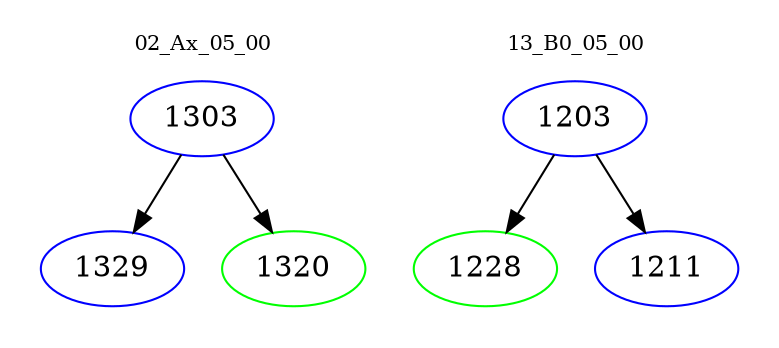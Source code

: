 digraph{
subgraph cluster_0 {
color = white
label = "02_Ax_05_00";
fontsize=10;
T0_1303 [label="1303", color="blue"]
T0_1303 -> T0_1329 [color="black"]
T0_1329 [label="1329", color="blue"]
T0_1303 -> T0_1320 [color="black"]
T0_1320 [label="1320", color="green"]
}
subgraph cluster_1 {
color = white
label = "13_B0_05_00";
fontsize=10;
T1_1203 [label="1203", color="blue"]
T1_1203 -> T1_1228 [color="black"]
T1_1228 [label="1228", color="green"]
T1_1203 -> T1_1211 [color="black"]
T1_1211 [label="1211", color="blue"]
}
}
